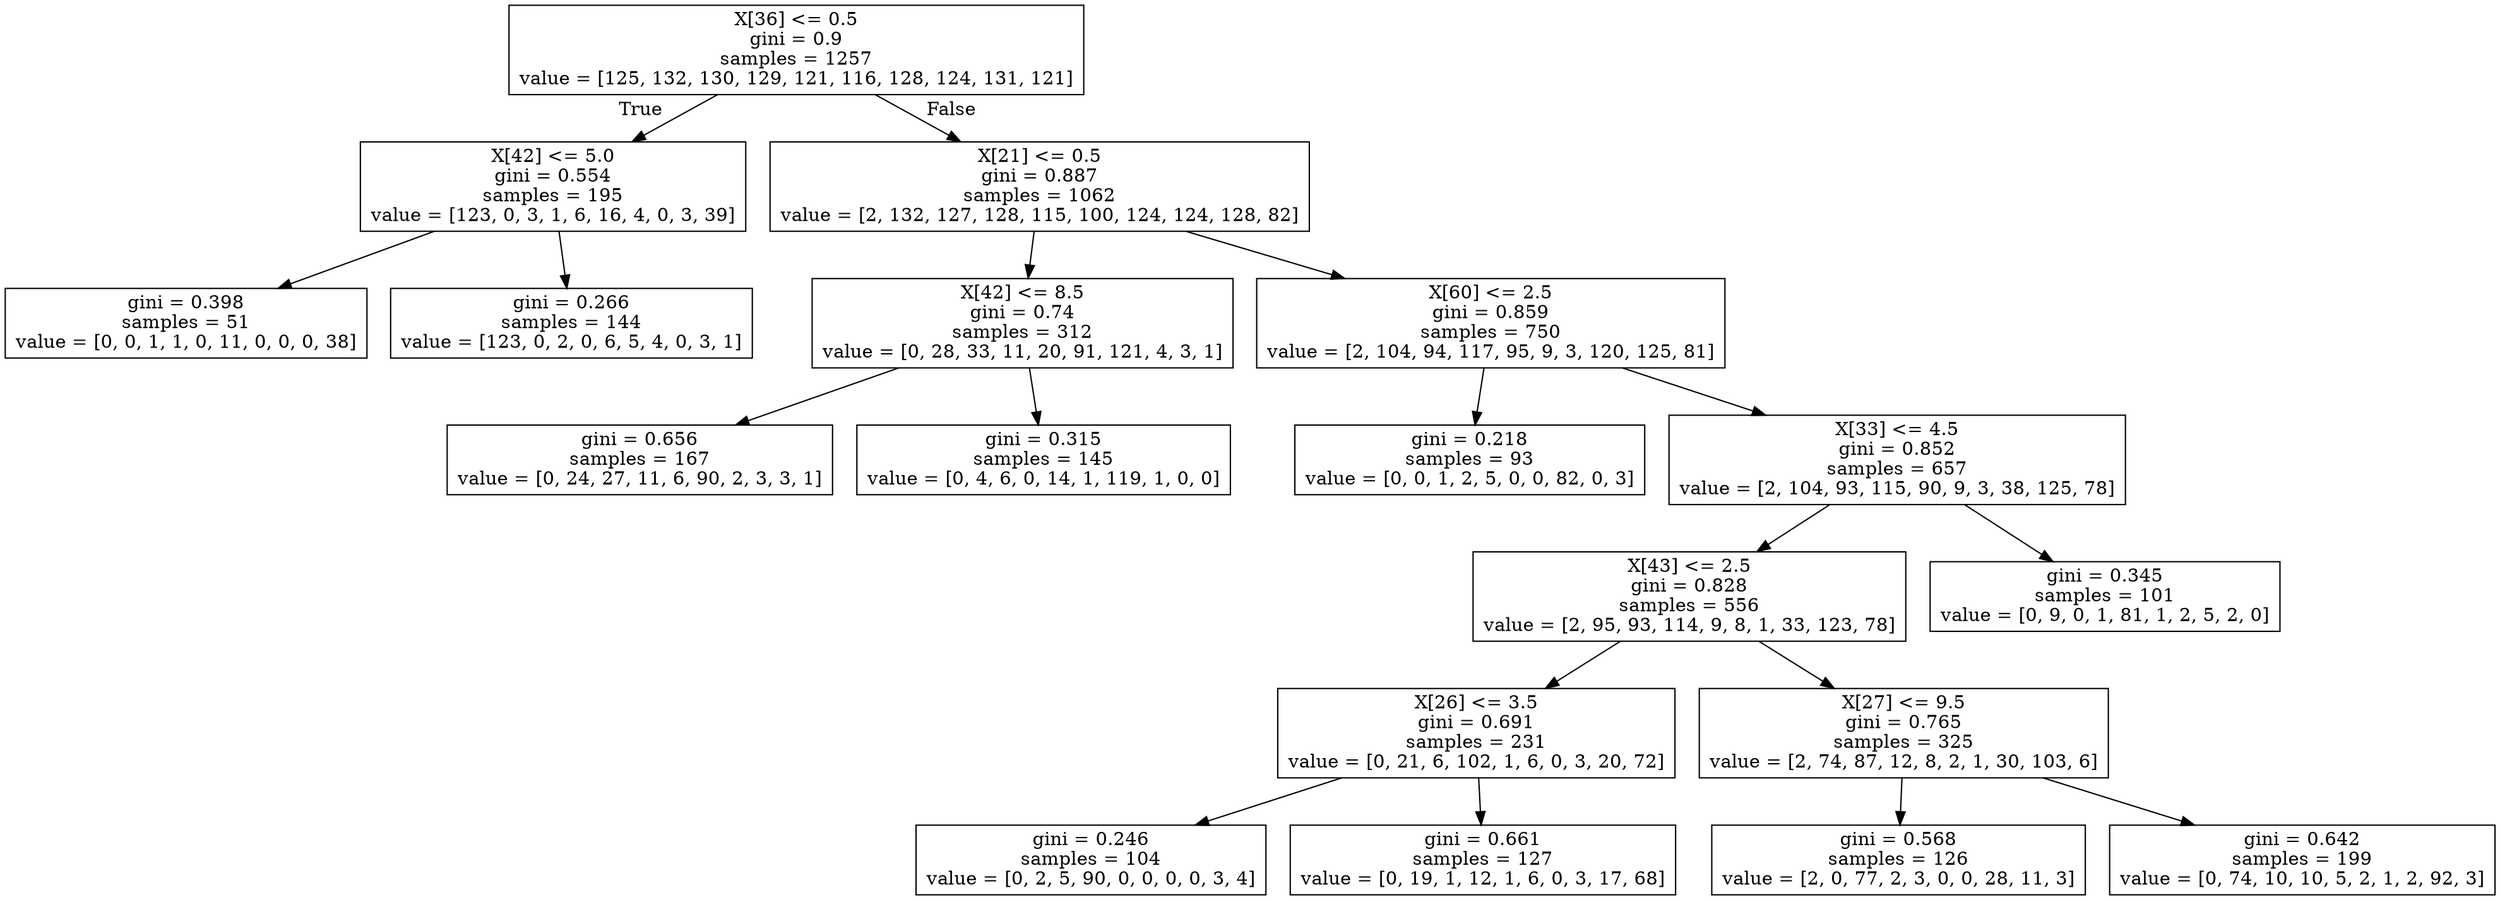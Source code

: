 digraph Tree {
node [shape=box] ;
0 [label="X[36] <= 0.5\ngini = 0.9\nsamples = 1257\nvalue = [125, 132, 130, 129, 121, 116, 128, 124, 131, 121]"] ;
1 [label="X[42] <= 5.0\ngini = 0.554\nsamples = 195\nvalue = [123, 0, 3, 1, 6, 16, 4, 0, 3, 39]"] ;
0 -> 1 [labeldistance=2.5, labelangle=45, headlabel="True"] ;
17 [label="gini = 0.398\nsamples = 51\nvalue = [0, 0, 1, 1, 0, 11, 0, 0, 0, 38]"] ;
1 -> 17 ;
18 [label="gini = 0.266\nsamples = 144\nvalue = [123, 0, 2, 0, 6, 5, 4, 0, 3, 1]"] ;
1 -> 18 ;
2 [label="X[21] <= 0.5\ngini = 0.887\nsamples = 1062\nvalue = [2, 132, 127, 128, 115, 100, 124, 124, 128, 82]"] ;
0 -> 2 [labeldistance=2.5, labelangle=-45, headlabel="False"] ;
3 [label="X[42] <= 8.5\ngini = 0.74\nsamples = 312\nvalue = [0, 28, 33, 11, 20, 91, 121, 4, 3, 1]"] ;
2 -> 3 ;
5 [label="gini = 0.656\nsamples = 167\nvalue = [0, 24, 27, 11, 6, 90, 2, 3, 3, 1]"] ;
3 -> 5 ;
6 [label="gini = 0.315\nsamples = 145\nvalue = [0, 4, 6, 0, 14, 1, 119, 1, 0, 0]"] ;
3 -> 6 ;
4 [label="X[60] <= 2.5\ngini = 0.859\nsamples = 750\nvalue = [2, 104, 94, 117, 95, 9, 3, 120, 125, 81]"] ;
2 -> 4 ;
7 [label="gini = 0.218\nsamples = 93\nvalue = [0, 0, 1, 2, 5, 0, 0, 82, 0, 3]"] ;
4 -> 7 ;
8 [label="X[33] <= 4.5\ngini = 0.852\nsamples = 657\nvalue = [2, 104, 93, 115, 90, 9, 3, 38, 125, 78]"] ;
4 -> 8 ;
9 [label="X[43] <= 2.5\ngini = 0.828\nsamples = 556\nvalue = [2, 95, 93, 114, 9, 8, 1, 33, 123, 78]"] ;
8 -> 9 ;
11 [label="X[26] <= 3.5\ngini = 0.691\nsamples = 231\nvalue = [0, 21, 6, 102, 1, 6, 0, 3, 20, 72]"] ;
9 -> 11 ;
13 [label="gini = 0.246\nsamples = 104\nvalue = [0, 2, 5, 90, 0, 0, 0, 0, 3, 4]"] ;
11 -> 13 ;
14 [label="gini = 0.661\nsamples = 127\nvalue = [0, 19, 1, 12, 1, 6, 0, 3, 17, 68]"] ;
11 -> 14 ;
12 [label="X[27] <= 9.5\ngini = 0.765\nsamples = 325\nvalue = [2, 74, 87, 12, 8, 2, 1, 30, 103, 6]"] ;
9 -> 12 ;
15 [label="gini = 0.568\nsamples = 126\nvalue = [2, 0, 77, 2, 3, 0, 0, 28, 11, 3]"] ;
12 -> 15 ;
16 [label="gini = 0.642\nsamples = 199\nvalue = [0, 74, 10, 10, 5, 2, 1, 2, 92, 3]"] ;
12 -> 16 ;
10 [label="gini = 0.345\nsamples = 101\nvalue = [0, 9, 0, 1, 81, 1, 2, 5, 2, 0]"] ;
8 -> 10 ;
}